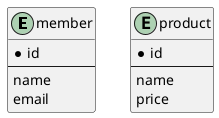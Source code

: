 @startuml

entity member {
  * id
  --
  name
  email
}

entity product {
  * id
  --
  name
  price
}

@enduml